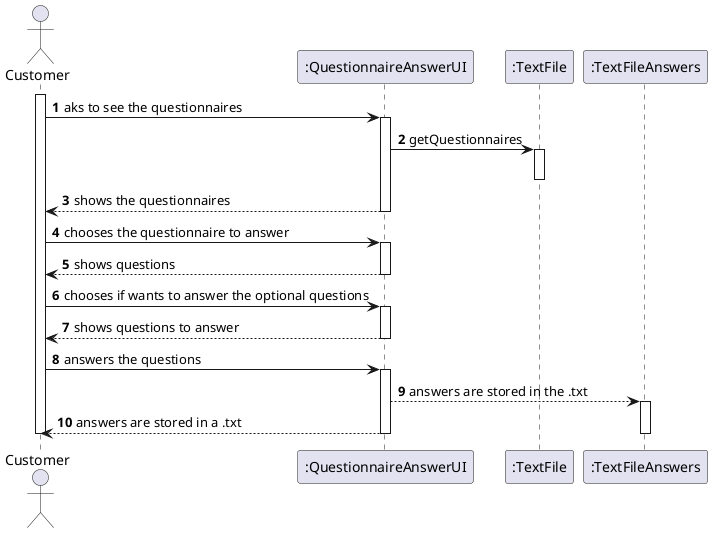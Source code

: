 @startuml
autonumber
'hide footbox
actor "Customer" as PM
participant ":QuestionnaireAnswerUI" as UI
participant ":TextFile" as TF
participant ":TextFileAnswers" as T


activate PM

PM -> UI : aks to see the questionnaires
activate UI

UI -> TF : getQuestionnaires
activate TF

deactivate TF

UI --> PM : shows the questionnaires
deactivate UI

PM -> UI : chooses the questionnaire to answer
activate UI


UI --> PM : shows questions
deactivate UI

PM -> UI : chooses if wants to answer the optional questions
activate UI
UI --> PM : shows questions to answer
deactivate UI
PM -> UI : answers the questions
activate UI
UI --> T : answers are stored in the .txt
activate T
UI --> PM : answers are stored in a .txt
deactivate T
deactivate UI

deactivate UI
deactivate PM

@enduml
